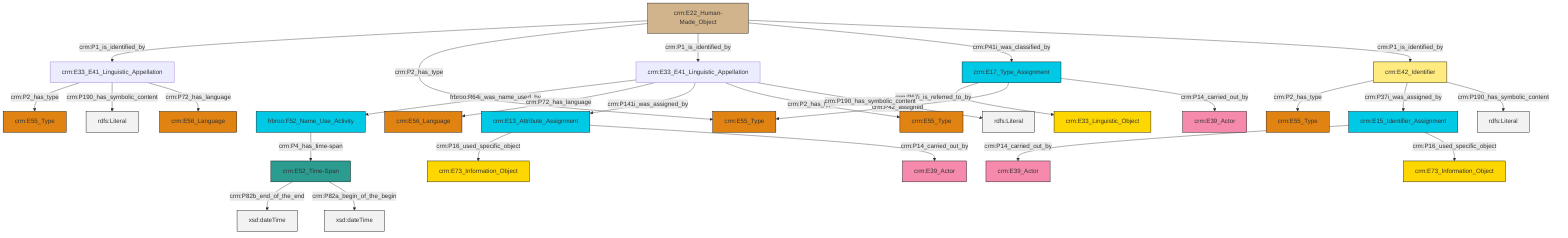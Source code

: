 graph TD
classDef Literal fill:#f2f2f2,stroke:#000000;
classDef CRM_Entity fill:#FFFFFF,stroke:#000000;
classDef Temporal_Entity fill:#00C9E6, stroke:#000000;
classDef Type fill:#E18312, stroke:#000000;
classDef Time-Span fill:#2C9C91, stroke:#000000;
classDef Appellation fill:#FFEB7F, stroke:#000000;
classDef Place fill:#008836, stroke:#000000;
classDef Persistent_Item fill:#B266B2, stroke:#000000;
classDef Conceptual_Object fill:#FFD700, stroke:#000000;
classDef Physical_Thing fill:#D2B48C, stroke:#000000;
classDef Actor fill:#f58aad, stroke:#000000;
classDef PC_Classes fill:#4ce600, stroke:#000000;
classDef Multi fill:#cccccc,stroke:#000000;

4["frbroo:F52_Name_Use_Activity"]:::Temporal_Entity -->|crm:P4_has_time-span| 5["crm:E52_Time-Span"]:::Time-Span
8["crm:E13_Attribute_Assignment"]:::Temporal_Entity -->|crm:P16_used_specific_object| 9["crm:E73_Information_Object"]:::Conceptual_Object
0["crm:E22_Human-Made_Object"]:::Physical_Thing -->|crm:P1_is_identified_by| 12["crm:E33_E41_Linguistic_Appellation"]:::Default
13["crm:E42_Identifier"]:::Appellation -->|crm:P2_has_type| 14["crm:E55_Type"]:::Type
18["crm:E33_E41_Linguistic_Appellation"]:::Default -->|frbroo:R64i_was_name_used_by| 4["frbroo:F52_Name_Use_Activity"]:::Temporal_Entity
13["crm:E42_Identifier"]:::Appellation -->|crm:P37i_was_assigned_by| 10["crm:E15_Identifier_Assignment"]:::Temporal_Entity
12["crm:E33_E41_Linguistic_Appellation"]:::Default -->|crm:P2_has_type| 19["crm:E55_Type"]:::Type
21["crm:E17_Type_Assignment"]:::Temporal_Entity -->|crm:P67i_is_referred_to_by| 22["crm:E33_Linguistic_Object"]:::Conceptual_Object
18["crm:E33_E41_Linguistic_Appellation"]:::Default -->|crm:P72_has_language| 23["crm:E56_Language"]:::Type
12["crm:E33_E41_Linguistic_Appellation"]:::Default -->|crm:P190_has_symbolic_content| 25[rdfs:Literal]:::Literal
18["crm:E33_E41_Linguistic_Appellation"]:::Default -->|crm:P141i_was_assigned_by| 8["crm:E13_Attribute_Assignment"]:::Temporal_Entity
8["crm:E13_Attribute_Assignment"]:::Temporal_Entity -->|crm:P14_carried_out_by| 36["crm:E39_Actor"]:::Actor
10["crm:E15_Identifier_Assignment"]:::Temporal_Entity -->|crm:P14_carried_out_by| 2["crm:E39_Actor"]:::Actor
18["crm:E33_E41_Linguistic_Appellation"]:::Default -->|crm:P2_has_type| 15["crm:E55_Type"]:::Type
13["crm:E42_Identifier"]:::Appellation -->|crm:P190_has_symbolic_content| 38[rdfs:Literal]:::Literal
0["crm:E22_Human-Made_Object"]:::Physical_Thing -->|crm:P2_has_type| 27["crm:E55_Type"]:::Type
10["crm:E15_Identifier_Assignment"]:::Temporal_Entity -->|crm:P16_used_specific_object| 6["crm:E73_Information_Object"]:::Conceptual_Object
21["crm:E17_Type_Assignment"]:::Temporal_Entity -->|crm:P42_assigned| 27["crm:E55_Type"]:::Type
0["crm:E22_Human-Made_Object"]:::Physical_Thing -->|crm:P1_is_identified_by| 18["crm:E33_E41_Linguistic_Appellation"]:::Default
12["crm:E33_E41_Linguistic_Appellation"]:::Default -->|crm:P72_has_language| 34["crm:E56_Language"]:::Type
18["crm:E33_E41_Linguistic_Appellation"]:::Default -->|crm:P190_has_symbolic_content| 44[rdfs:Literal]:::Literal
5["crm:E52_Time-Span"]:::Time-Span -->|crm:P82b_end_of_the_end| 45[xsd:dateTime]:::Literal
5["crm:E52_Time-Span"]:::Time-Span -->|crm:P82a_begin_of_the_begin| 47[xsd:dateTime]:::Literal
0["crm:E22_Human-Made_Object"]:::Physical_Thing -->|crm:P41i_was_classified_by| 21["crm:E17_Type_Assignment"]:::Temporal_Entity
21["crm:E17_Type_Assignment"]:::Temporal_Entity -->|crm:P14_carried_out_by| 29["crm:E39_Actor"]:::Actor
0["crm:E22_Human-Made_Object"]:::Physical_Thing -->|crm:P1_is_identified_by| 13["crm:E42_Identifier"]:::Appellation